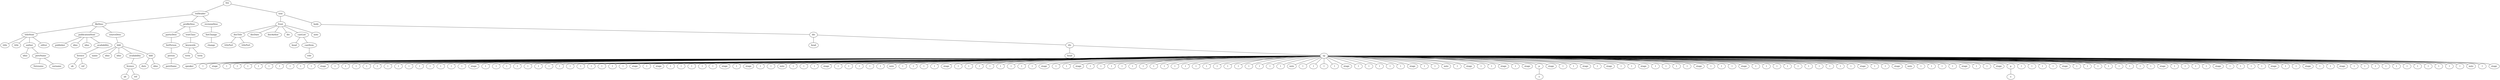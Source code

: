 graph Tree {
	"t0" [label = "TEI"];
	"t1" [label = "teiHeader"];
	"t2" [label = "fileDesc"];
	"t3" [label = "titleStmt"];
	"t4" [label = "title"];
	"t5" [label = "title"];
	"t6" [label = "author"];
	"t7" [label = "idno"];
	"t8" [label = "persName"];
	"t9" [label = "forename"];
	"t10" [label = "surname"];
	"t11" [label = "editor"];
	"t12" [label = "publicationStmt"];
	"t13" [label = "publisher"];
	"t14" [label = "idno"];
	"t15" [label = "idno"];
	"t16" [label = "availability"];
	"t17" [label = "licence"];
	"t18" [label = "ab"];
	"t19" [label = "ref"];
	"t20" [label = "sourceDesc"];
	"t21" [label = "bibl"];
	"t22" [label = "name"];
	"t23" [label = "idno"];
	"t24" [label = "idno"];
	"t25" [label = "availability"];
	"t26" [label = "licence"];
	"t27" [label = "ab"];
	"t28" [label = "ref"];
	"t29" [label = "bibl"];
	"t30" [label = "date"];
	"t31" [label = "idno"];
	"t32" [label = "profileDesc"];
	"t33" [label = "particDesc"];
	"t34" [label = "listPerson"];
	"t35" [label = "person"];
	"t36" [label = "persName"];
	"t37" [label = "textClass"];
	"t38" [label = "keywords"];
	"t39" [label = "term"];
	"t40" [label = "term"];
	"t41" [label = "revisionDesc"];
	"t42" [label = "listChange"];
	"t43" [label = "change"];
	"t44" [label = "text"];
	"t45" [label = "front"];
	"t46" [label = "docTitle"];
	"t47" [label = "titlePart"];
	"t48" [label = "titlePart"];
	"t49" [label = "docDate"];
	"t50" [label = "docAuthor"];
	"t51" [label = "div"];
	"t52" [label = "castList"];
	"t53" [label = "head"];
	"t54" [label = "castItem"];
	"t55" [label = "role"];
	"t56" [label = "note"];
	"t57" [label = "body"];
	"t58" [label = "div"];
	"t59" [label = "head"];
	"t60" [label = "div"];
	"t61" [label = "head"];
	"t62" [label = "sp"];
	"t63" [label = "speaker"];
	"t64" [label = "l"];
	"t65" [label = "stage"];
	"t66" [label = "l"];
	"t67" [label = "l"];
	"t68" [label = "l"];
	"t69" [label = "l"];
	"t70" [label = "l"];
	"t71" [label = "l"];
	"t72" [label = "l"];
	"t73" [label = "l"];
	"t74" [label = "l"];
	"t75" [label = "stage"];
	"t76" [label = "l"];
	"t77" [label = "l"];
	"t78" [label = "l"];
	"t79" [label = "l"];
	"t80" [label = "l"];
	"t81" [label = "l"];
	"t82" [label = "l"];
	"t83" [label = "l"];
	"t84" [label = "l"];
	"t85" [label = "l"];
	"t86" [label = "l"];
	"t87" [label = "l"];
	"t88" [label = "l"];
	"t89" [label = "stage"];
	"t90" [label = "l"];
	"t91" [label = "l"];
	"t92" [label = "l"];
	"t93" [label = "l"];
	"t94" [label = "l"];
	"t95" [label = "l"];
	"t96" [label = "l"];
	"t97" [label = "l"];
	"t98" [label = "l"];
	"t99" [label = "l"];
	"t100" [label = "l"];
	"t101" [label = "l"];
	"t102" [label = "l"];
	"t103" [label = "l"];
	"t104" [label = "stage"];
	"t105" [label = "l"];
	"t106" [label = "stage"];
	"t107" [label = "l"];
	"t108" [label = "l"];
	"t109" [label = "l"];
	"t110" [label = "l"];
	"t111" [label = "l"];
	"t112" [label = "stage"];
	"t113" [label = "l"];
	"t114" [label = "stage"];
	"t115" [label = "l"];
	"t116" [label = "l"];
	"t117" [label = "note"];
	"t118" [label = "l"];
	"t119" [label = "l"];
	"t120" [label = "l"];
	"t121" [label = "stage"];
	"t122" [label = "l"];
	"t123" [label = "l"];
	"t124" [label = "l"];
	"t125" [label = "l"];
	"t126" [label = "l"];
	"t127" [label = "note"];
	"t128" [label = "l"];
	"t129" [label = "l"];
	"t130" [label = "l"];
	"t131" [label = "l"];
	"t132" [label = "stage"];
	"t133" [label = "l"];
	"t134" [label = "l"];
	"t135" [label = "l"];
	"t136" [label = "l"];
	"t137" [label = "l"];
	"t138" [label = "l"];
	"t139" [label = "l"];
	"t140" [label = "l"];
	"t141" [label = "stage"];
	"t142" [label = "l"];
	"t143" [label = "l"];
	"t144" [label = "stage"];
	"t145" [label = "l"];
	"t146" [label = "l"];
	"t147" [label = "l"];
	"t148" [label = "l"];
	"t149" [label = "l"];
	"t150" [label = "l"];
	"t151" [label = "l"];
	"t152" [label = "l"];
	"t153" [label = "l"];
	"t154" [label = "l"];
	"t155" [label = "l"];
	"t156" [label = "l"];
	"t157" [label = "l"];
	"t158" [label = "l"];
	"t159" [label = "l"];
	"t160" [label = "l"];
	"t161" [label = "l"];
	"t162" [label = "l"];
	"t163" [label = "l"];
	"t164" [label = "note"];
	"t165" [label = "l"];
	"t166" [label = "l"];
	"t167" [label = "l"];
	"t168" [label = "l"];
	"t169" [label = "stage"];
	"t170" [label = "l"];
	"t171" [label = "l"];
	"t172" [label = "l"];
	"t173" [label = "l"];
	"t174" [label = "l"];
	"t175" [label = "stage"];
	"t176" [label = "l"];
	"t177" [label = "l"];
	"t178" [label = "note"];
	"t179" [label = "l"];
	"t180" [label = "stage"];
	"t181" [label = "l"];
	"t182" [label = "l"];
	"t183" [label = "stage"];
	"t184" [label = "l"];
	"t185" [label = "stage"];
	"t186" [label = "p"];
	"t187" [label = "s"];
	"t188" [label = "stage"];
	"t189" [label = "l"];
	"t190" [label = "l"];
	"t191" [label = "stage"];
	"t192" [label = "l"];
	"t193" [label = "stage"];
	"t194" [label = "l"];
	"t195" [label = "l"];
	"t196" [label = "stage"];
	"t197" [label = "l"];
	"t198" [label = "l"];
	"t199" [label = "l"];
	"t200" [label = "l"];
	"t201" [label = "stage"];
	"t202" [label = "l"];
	"t203" [label = "l"];
	"t204" [label = "l"];
	"t205" [label = "stage"];
	"t206" [label = "l"];
	"t207" [label = "l"];
	"t208" [label = "l"];
	"t209" [label = "l"];
	"t210" [label = "l"];
	"t211" [label = "l"];
	"t212" [label = "l"];
	"t213" [label = "l"];
	"t214" [label = "l"];
	"t215" [label = "l"];
	"t216" [label = "stage"];
	"t217" [label = "l"];
	"t218" [label = "l"];
	"t219" [label = "stage"];
	"t220" [label = "note"];
	"t221" [label = "l"];
	"t222" [label = "l"];
	"t223" [label = "l"];
	"t224" [label = "l"];
	"t225" [label = "stage"];
	"t226" [label = "l"];
	"t227" [label = "l"];
	"t228" [label = "stage"];
	"t229" [label = "p"];
	"t230" [label = "s"];
	"t231" [label = "l"];
	"t232" [label = "l"];
	"t233" [label = "l"];
	"t234" [label = "l"];
	"t235" [label = "stage"];
	"t236" [label = "l"];
	"t237" [label = "l"];
	"t238" [label = "l"];
	"t239" [label = "l"];
	"t240" [label = "l"];
	"t241" [label = "l"];
	"t242" [label = "l"];
	"t243" [label = "l"];
	"t244" [label = "stage"];
	"t245" [label = "l"];
	"t246" [label = "l"];
	"t247" [label = "l"];
	"t248" [label = "l"];
	"t249" [label = "stage"];
	"t250" [label = "l"];
	"t251" [label = "l"];
	"t252" [label = "l"];
	"t253" [label = "l"];
	"t254" [label = "stage"];
	"t255" [label = "l"];
	"t256" [label = "l"];
	"t257" [label = "stage"];
	"t258" [label = "l"];
	"t259" [label = "l"];
	"t260" [label = "stage"];
	"t261" [label = "l"];
	"t262" [label = "l"];
	"t263" [label = "l"];
	"t264" [label = "l"];
	"t265" [label = "l"];
	"t266" [label = "l"];
	"t267" [label = "l"];
	"t268" [label = "l"];
	"t269" [label = "l"];
	"t270" [label = "l"];
	"t271" [label = "l"];
	"t272" [label = "note"];
	"t273" [label = "l"];
	"t274" [label = "stage"];
	"t0" -- "t1";
	"t1" -- "t2";
	"t2" -- "t3";
	"t3" -- "t4";
	"t3" -- "t5";
	"t3" -- "t6";
	"t6" -- "t7";
	"t6" -- "t8";
	"t8" -- "t9";
	"t8" -- "t10";
	"t3" -- "t11";
	"t2" -- "t12";
	"t12" -- "t13";
	"t12" -- "t14";
	"t12" -- "t15";
	"t12" -- "t16";
	"t16" -- "t17";
	"t17" -- "t18";
	"t17" -- "t19";
	"t2" -- "t20";
	"t20" -- "t21";
	"t21" -- "t22";
	"t21" -- "t23";
	"t21" -- "t24";
	"t21" -- "t25";
	"t25" -- "t26";
	"t26" -- "t27";
	"t26" -- "t28";
	"t21" -- "t29";
	"t29" -- "t30";
	"t29" -- "t31";
	"t1" -- "t32";
	"t32" -- "t33";
	"t33" -- "t34";
	"t34" -- "t35";
	"t35" -- "t36";
	"t32" -- "t37";
	"t37" -- "t38";
	"t38" -- "t39";
	"t38" -- "t40";
	"t1" -- "t41";
	"t41" -- "t42";
	"t42" -- "t43";
	"t0" -- "t44";
	"t44" -- "t45";
	"t45" -- "t46";
	"t46" -- "t47";
	"t46" -- "t48";
	"t45" -- "t49";
	"t45" -- "t50";
	"t45" -- "t51";
	"t45" -- "t52";
	"t52" -- "t53";
	"t52" -- "t54";
	"t54" -- "t55";
	"t45" -- "t56";
	"t44" -- "t57";
	"t57" -- "t58";
	"t58" -- "t59";
	"t58" -- "t60";
	"t60" -- "t61";
	"t60" -- "t62";
	"t62" -- "t63";
	"t62" -- "t64";
	"t62" -- "t65";
	"t62" -- "t66";
	"t62" -- "t67";
	"t62" -- "t68";
	"t62" -- "t69";
	"t62" -- "t70";
	"t62" -- "t71";
	"t62" -- "t72";
	"t62" -- "t73";
	"t62" -- "t74";
	"t62" -- "t75";
	"t62" -- "t76";
	"t62" -- "t77";
	"t62" -- "t78";
	"t62" -- "t79";
	"t62" -- "t80";
	"t62" -- "t81";
	"t62" -- "t82";
	"t62" -- "t83";
	"t62" -- "t84";
	"t62" -- "t85";
	"t62" -- "t86";
	"t62" -- "t87";
	"t62" -- "t88";
	"t62" -- "t89";
	"t62" -- "t90";
	"t62" -- "t91";
	"t62" -- "t92";
	"t62" -- "t93";
	"t62" -- "t94";
	"t62" -- "t95";
	"t62" -- "t96";
	"t62" -- "t97";
	"t62" -- "t98";
	"t62" -- "t99";
	"t62" -- "t100";
	"t62" -- "t101";
	"t62" -- "t102";
	"t62" -- "t103";
	"t62" -- "t104";
	"t62" -- "t105";
	"t62" -- "t106";
	"t62" -- "t107";
	"t62" -- "t108";
	"t62" -- "t109";
	"t62" -- "t110";
	"t62" -- "t111";
	"t62" -- "t112";
	"t62" -- "t113";
	"t62" -- "t114";
	"t62" -- "t115";
	"t62" -- "t116";
	"t62" -- "t117";
	"t62" -- "t118";
	"t62" -- "t119";
	"t62" -- "t120";
	"t62" -- "t121";
	"t62" -- "t122";
	"t62" -- "t123";
	"t62" -- "t124";
	"t62" -- "t125";
	"t62" -- "t126";
	"t62" -- "t127";
	"t62" -- "t128";
	"t62" -- "t129";
	"t62" -- "t130";
	"t62" -- "t131";
	"t62" -- "t132";
	"t62" -- "t133";
	"t62" -- "t134";
	"t62" -- "t135";
	"t62" -- "t136";
	"t62" -- "t137";
	"t62" -- "t138";
	"t62" -- "t139";
	"t62" -- "t140";
	"t62" -- "t141";
	"t62" -- "t142";
	"t62" -- "t143";
	"t62" -- "t144";
	"t62" -- "t145";
	"t62" -- "t146";
	"t62" -- "t147";
	"t62" -- "t148";
	"t62" -- "t149";
	"t62" -- "t150";
	"t62" -- "t151";
	"t62" -- "t152";
	"t62" -- "t153";
	"t62" -- "t154";
	"t62" -- "t155";
	"t62" -- "t156";
	"t62" -- "t157";
	"t62" -- "t158";
	"t62" -- "t159";
	"t62" -- "t160";
	"t62" -- "t161";
	"t62" -- "t162";
	"t62" -- "t163";
	"t62" -- "t164";
	"t62" -- "t165";
	"t62" -- "t166";
	"t62" -- "t167";
	"t62" -- "t168";
	"t62" -- "t169";
	"t62" -- "t170";
	"t62" -- "t171";
	"t62" -- "t172";
	"t62" -- "t173";
	"t62" -- "t174";
	"t62" -- "t175";
	"t62" -- "t176";
	"t62" -- "t177";
	"t62" -- "t178";
	"t62" -- "t179";
	"t62" -- "t180";
	"t62" -- "t181";
	"t62" -- "t182";
	"t62" -- "t183";
	"t62" -- "t184";
	"t62" -- "t185";
	"t62" -- "t186";
	"t186" -- "t187";
	"t62" -- "t188";
	"t62" -- "t189";
	"t62" -- "t190";
	"t62" -- "t191";
	"t62" -- "t192";
	"t62" -- "t193";
	"t62" -- "t194";
	"t62" -- "t195";
	"t62" -- "t196";
	"t62" -- "t197";
	"t62" -- "t198";
	"t62" -- "t199";
	"t62" -- "t200";
	"t62" -- "t201";
	"t62" -- "t202";
	"t62" -- "t203";
	"t62" -- "t204";
	"t62" -- "t205";
	"t62" -- "t206";
	"t62" -- "t207";
	"t62" -- "t208";
	"t62" -- "t209";
	"t62" -- "t210";
	"t62" -- "t211";
	"t62" -- "t212";
	"t62" -- "t213";
	"t62" -- "t214";
	"t62" -- "t215";
	"t62" -- "t216";
	"t62" -- "t217";
	"t62" -- "t218";
	"t62" -- "t219";
	"t62" -- "t220";
	"t62" -- "t221";
	"t62" -- "t222";
	"t62" -- "t223";
	"t62" -- "t224";
	"t62" -- "t225";
	"t62" -- "t226";
	"t62" -- "t227";
	"t62" -- "t228";
	"t62" -- "t229";
	"t229" -- "t230";
	"t62" -- "t231";
	"t62" -- "t232";
	"t62" -- "t233";
	"t62" -- "t234";
	"t62" -- "t235";
	"t62" -- "t236";
	"t62" -- "t237";
	"t62" -- "t238";
	"t62" -- "t239";
	"t62" -- "t240";
	"t62" -- "t241";
	"t62" -- "t242";
	"t62" -- "t243";
	"t62" -- "t244";
	"t62" -- "t245";
	"t62" -- "t246";
	"t62" -- "t247";
	"t62" -- "t248";
	"t62" -- "t249";
	"t62" -- "t250";
	"t62" -- "t251";
	"t62" -- "t252";
	"t62" -- "t253";
	"t62" -- "t254";
	"t62" -- "t255";
	"t62" -- "t256";
	"t62" -- "t257";
	"t62" -- "t258";
	"t62" -- "t259";
	"t62" -- "t260";
	"t62" -- "t261";
	"t62" -- "t262";
	"t62" -- "t263";
	"t62" -- "t264";
	"t62" -- "t265";
	"t62" -- "t266";
	"t62" -- "t267";
	"t62" -- "t268";
	"t62" -- "t269";
	"t62" -- "t270";
	"t62" -- "t271";
	"t62" -- "t272";
	"t62" -- "t273";
	"t62" -- "t274";
}
